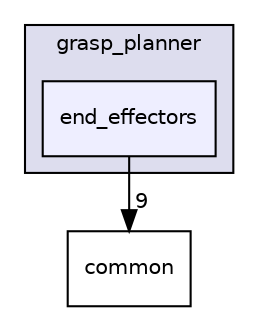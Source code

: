 digraph "/home/runner/work/easy_manipulation_deployment/easy_manipulation_deployment/easy_manipulation_deployment/grasp_planner/include/grasp_planner/end_effectors" {
  compound=true
  node [ fontsize="10", fontname="Helvetica"];
  edge [ labelfontsize="10", labelfontname="Helvetica"];
  subgraph clusterdir_f1ac7591ae97fde0e21d93b5f713233c {
    graph [ bgcolor="#ddddee", pencolor="black", label="grasp_planner" fontname="Helvetica", fontsize="10", URL="dir_f1ac7591ae97fde0e21d93b5f713233c.html"]
  dir_3bbc56b98ed5595e936c1b11641fd8a9 [shape=box, label="end_effectors", style="filled", fillcolor="#eeeeff", pencolor="black", URL="dir_3bbc56b98ed5595e936c1b11641fd8a9.html"];
  }
  dir_9e33a1da7bda86cb181eedd04dedd0bd [shape=box label="common" URL="dir_9e33a1da7bda86cb181eedd04dedd0bd.html"];
  dir_3bbc56b98ed5595e936c1b11641fd8a9->dir_9e33a1da7bda86cb181eedd04dedd0bd [headlabel="9", labeldistance=1.5 headhref="dir_000013_000012.html"];
}
